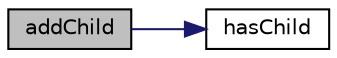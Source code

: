 digraph "addChild"
{
  edge [fontname="Helvetica",fontsize="10",labelfontname="Helvetica",labelfontsize="10"];
  node [fontname="Helvetica",fontsize="10",shape=record];
  rankdir="LR";
  Node1 [label="addChild",height=0.2,width=0.4,color="black", fillcolor="grey75", style="filled", fontcolor="black"];
  Node1 -> Node2 [color="midnightblue",fontsize="10",style="solid",fontname="Helvetica"];
  Node2 [label="hasChild",height=0.2,width=0.4,color="black", fillcolor="white", style="filled",URL="$_abstract_decorator_8h.html#aef61baede606611a56c1f2550e35a097"];
}
